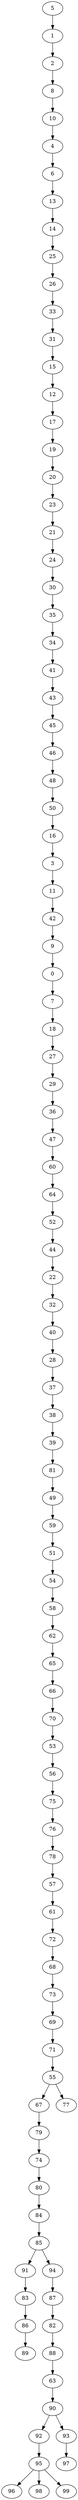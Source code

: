 digraph Geografico_nodes_100_distanciaMax_3_DFS_R_5 {
5;
1;
2;
8;
10;
4;
6;
13;
14;
25;
26;
33;
31;
15;
12;
17;
19;
20;
23;
21;
24;
30;
35;
34;
41;
43;
45;
46;
48;
50;
16;
3;
11;
42;
9;
0;
7;
18;
27;
29;
36;
47;
60;
64;
52;
44;
22;
32;
40;
28;
37;
38;
39;
81;
49;
59;
51;
54;
58;
62;
65;
66;
70;
53;
56;
75;
76;
78;
57;
61;
72;
68;
73;
69;
71;
55;
67;
79;
74;
80;
84;
85;
91;
83;
86;
89;
94;
87;
82;
88;
63;
90;
92;
95;
96;
98;
99;
93;
97;
77;
86 -> 89;
83 -> 86;
91 -> 83;
85 -> 91;
95 -> 96;
95 -> 98;
95 -> 99;
92 -> 95;
90 -> 92;
93 -> 97;
90 -> 93;
63 -> 90;
88 -> 63;
82 -> 88;
87 -> 82;
94 -> 87;
85 -> 94;
84 -> 85;
80 -> 84;
74 -> 80;
79 -> 74;
67 -> 79;
55 -> 67;
55 -> 77;
71 -> 55;
69 -> 71;
73 -> 69;
68 -> 73;
72 -> 68;
61 -> 72;
57 -> 61;
78 -> 57;
76 -> 78;
75 -> 76;
56 -> 75;
53 -> 56;
70 -> 53;
66 -> 70;
65 -> 66;
62 -> 65;
58 -> 62;
54 -> 58;
51 -> 54;
59 -> 51;
49 -> 59;
81 -> 49;
39 -> 81;
38 -> 39;
37 -> 38;
28 -> 37;
40 -> 28;
32 -> 40;
22 -> 32;
44 -> 22;
52 -> 44;
64 -> 52;
60 -> 64;
47 -> 60;
36 -> 47;
29 -> 36;
27 -> 29;
18 -> 27;
7 -> 18;
0 -> 7;
9 -> 0;
42 -> 9;
11 -> 42;
3 -> 11;
16 -> 3;
50 -> 16;
48 -> 50;
46 -> 48;
45 -> 46;
43 -> 45;
41 -> 43;
34 -> 41;
35 -> 34;
30 -> 35;
24 -> 30;
21 -> 24;
23 -> 21;
20 -> 23;
19 -> 20;
17 -> 19;
12 -> 17;
15 -> 12;
31 -> 15;
33 -> 31;
26 -> 33;
25 -> 26;
14 -> 25;
13 -> 14;
6 -> 13;
4 -> 6;
10 -> 4;
8 -> 10;
2 -> 8;
1 -> 2;
5 -> 1;
}